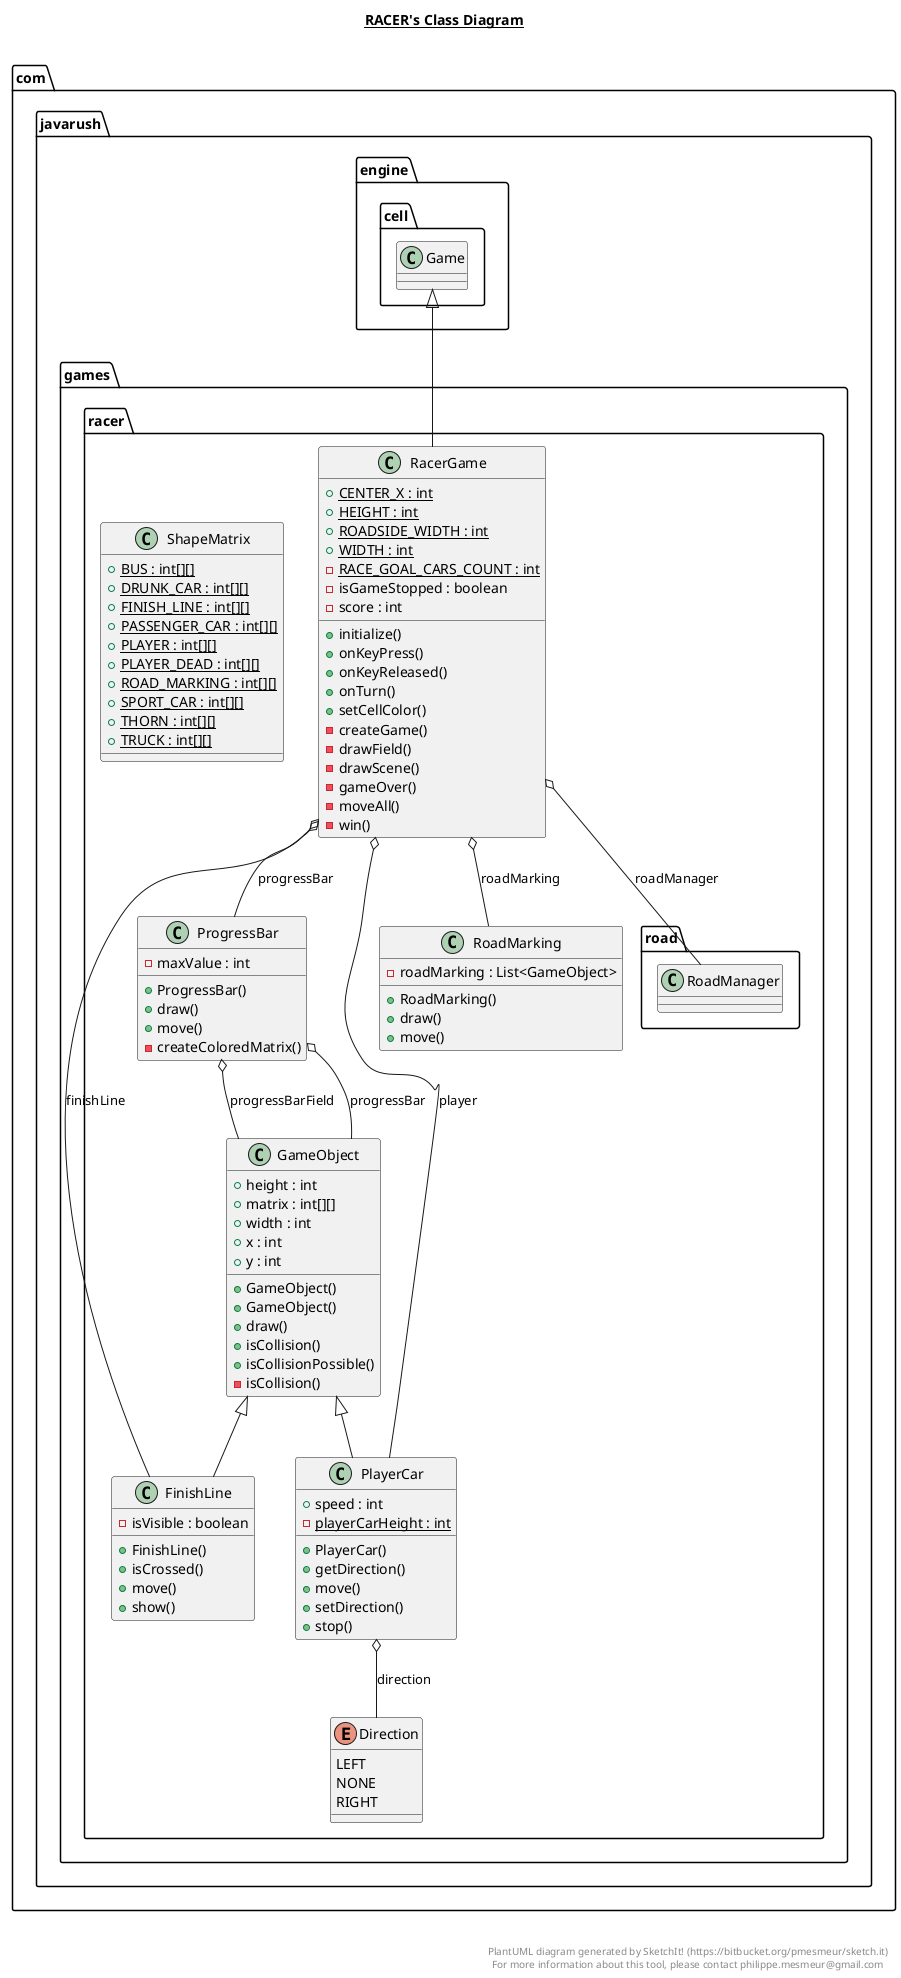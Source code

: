 @startuml

title __RACER's Class Diagram__\n

  namespace com.javarush.games.racer {
    enum Direction {
      LEFT
      NONE
      RIGHT
    }
  }
  

  namespace com.javarush.games.racer {
    class com.javarush.games.racer.FinishLine {
        - isVisible : boolean
        + FinishLine()
        + isCrossed()
        + move()
        + show()
    }
  }
  

  namespace com.javarush.games.racer {
    class com.javarush.games.racer.GameObject {
        + height : int
        + matrix : int[][]
        + width : int
        + x : int
        + y : int
        + GameObject()
        + GameObject()
        + draw()
        + isCollision()
        + isCollisionPossible()
        - isCollision()
    }
  }
  

  namespace com.javarush.games.racer {
    class com.javarush.games.racer.PlayerCar {
        + speed : int
        {static} - playerCarHeight : int
        + PlayerCar()
        + getDirection()
        + move()
        + setDirection()
        + stop()
    }
  }
  

  namespace com.javarush.games.racer {
    class com.javarush.games.racer.ProgressBar {
        - maxValue : int
        + ProgressBar()
        + draw()
        + move()
        - createColoredMatrix()
    }
  }
  

  namespace com.javarush.games.racer {
    class com.javarush.games.racer.RacerGame {
        {static} + CENTER_X : int
        {static} + HEIGHT : int
        {static} + ROADSIDE_WIDTH : int
        {static} + WIDTH : int
        {static} - RACE_GOAL_CARS_COUNT : int
        - isGameStopped : boolean
        - score : int
        + initialize()
        + onKeyPress()
        + onKeyReleased()
        + onTurn()
        + setCellColor()
        - createGame()
        - drawField()
        - drawScene()
        - gameOver()
        - moveAll()
        - win()
    }
  }
  

  namespace com.javarush.games.racer {
    class com.javarush.games.racer.RoadMarking {
        - roadMarking : List<GameObject>
        + RoadMarking()
        + draw()
        + move()
    }
  }
  

  namespace com.javarush.games.racer {
    class com.javarush.games.racer.ShapeMatrix {
        {static} + BUS : int[][]
        {static} + DRUNK_CAR : int[][]
        {static} + FINISH_LINE : int[][]
        {static} + PASSENGER_CAR : int[][]
        {static} + PLAYER : int[][]
        {static} + PLAYER_DEAD : int[][]
        {static} + ROAD_MARKING : int[][]
        {static} + SPORT_CAR : int[][]
        {static} + THORN : int[][]
        {static} + TRUCK : int[][]
    }
  }
  

  com.javarush.games.racer.FinishLine -up-|> com.javarush.games.racer.GameObject
  com.javarush.games.racer.PlayerCar -up-|> com.javarush.games.racer.GameObject
  com.javarush.games.racer.PlayerCar o-- com.javarush.games.racer.Direction : direction
  com.javarush.games.racer.ProgressBar o-- com.javarush.games.racer.GameObject : progressBar
  com.javarush.games.racer.ProgressBar o-- com.javarush.games.racer.GameObject : progressBarField
  com.javarush.games.racer.RacerGame -up-|> com.javarush.engine.cell.Game
  com.javarush.games.racer.RacerGame o-- com.javarush.games.racer.FinishLine : finishLine
  com.javarush.games.racer.RacerGame o-- com.javarush.games.racer.PlayerCar : player
  com.javarush.games.racer.RacerGame o-- com.javarush.games.racer.ProgressBar : progressBar
  com.javarush.games.racer.RacerGame o-- com.javarush.games.racer.road.RoadManager : roadManager
  com.javarush.games.racer.RacerGame o-- com.javarush.games.racer.RoadMarking : roadMarking


right footer


PlantUML diagram generated by SketchIt! (https://bitbucket.org/pmesmeur/sketch.it)
For more information about this tool, please contact philippe.mesmeur@gmail.com
endfooter

@enduml
